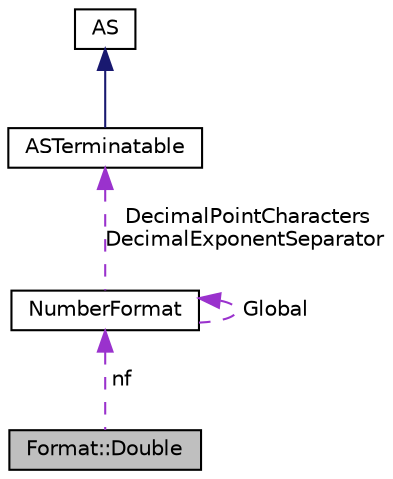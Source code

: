 digraph "Format::Double"
{
  edge [fontname="Helvetica",fontsize="10",labelfontname="Helvetica",labelfontsize="10"];
  node [fontname="Helvetica",fontsize="10",shape=record];
  Node1 [label="Format::Double",height=0.2,width=0.4,color="black", fillcolor="grey75", style="filled", fontcolor="black"];
  Node2 -> Node1 [dir="back",color="darkorchid3",fontsize="10",style="dashed",label=" nf" ,fontname="Helvetica"];
  Node2 [label="NumberFormat",height=0.2,width=0.4,color="black", fillcolor="white", style="filled",URL="$classaworx_1_1lib_1_1strings_1_1NumberFormat.html"];
  Node2 -> Node2 [dir="back",color="darkorchid3",fontsize="10",style="dashed",label=" Global" ,fontname="Helvetica"];
  Node3 -> Node2 [dir="back",color="darkorchid3",fontsize="10",style="dashed",label=" DecimalPointCharacters\nDecimalExponentSeparator" ,fontname="Helvetica"];
  Node3 [label="ASTerminatable",height=0.2,width=0.4,color="black", fillcolor="white", style="filled",URL="$classaworx_1_1lib_1_1strings_1_1ASTerminatable.html"];
  Node4 -> Node3 [dir="back",color="midnightblue",fontsize="10",style="solid",fontname="Helvetica"];
  Node4 [label="AS",height=0.2,width=0.4,color="black", fillcolor="white", style="filled",URL="$classaworx_1_1lib_1_1strings_1_1AS.html"];
}
